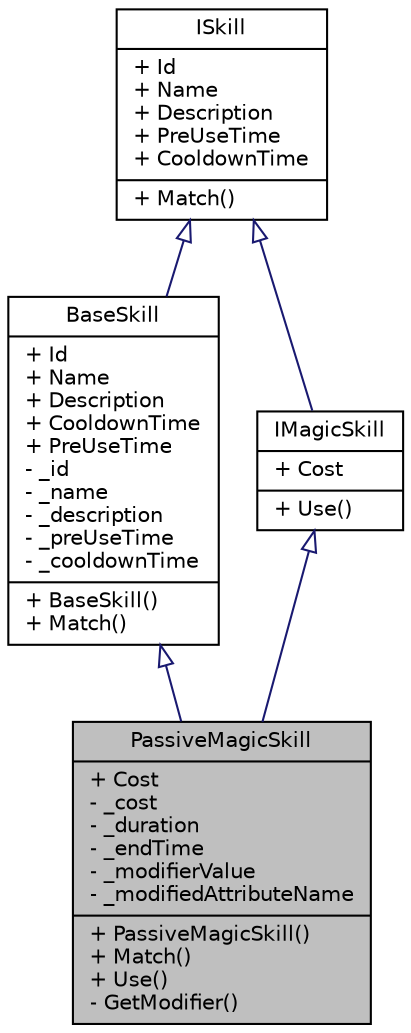 digraph "PassiveMagicSkill"
{
 // INTERACTIVE_SVG=YES
  edge [fontname="Helvetica",fontsize="10",labelfontname="Helvetica",labelfontsize="10"];
  node [fontname="Helvetica",fontsize="10",shape=record];
  Node1 [label="{PassiveMagicSkill\n|+ Cost\l- _cost\l- _duration\l- _endTime\l- _modifierValue\l- _modifiedAttributeName\l|+ PassiveMagicSkill()\l+ Match()\l+ Use()\l- GetModifier()\l}",height=0.2,width=0.4,color="black", fillcolor="grey75", style="filled" fontcolor="black"];
  Node2 -> Node1 [dir="back",color="midnightblue",fontsize="10",style="solid",arrowtail="onormal",fontname="Helvetica"];
  Node2 [label="{BaseSkill\n|+ Id\l+ Name\l+ Description\l+ CooldownTime\l+ PreUseTime\l- _id\l- _name\l- _description\l- _preUseTime\l- _cooldownTime\l|+ BaseSkill()\l+ Match()\l}",height=0.2,width=0.4,color="black", fillcolor="white", style="filled",URL="$d8/ddb/class_action_rpg_kit_1_1_core_1_1_character_1_1_skill_1_1_base_skill.xhtml",tooltip="A basic Skill implementation."];
  Node3 -> Node2 [dir="back",color="midnightblue",fontsize="10",style="solid",arrowtail="onormal",fontname="Helvetica"];
  Node3 [label="{ISkill\n|+ Id\l+ Name\l+ Description\l+ PreUseTime\l+ CooldownTime\l|+ Match()\l}",height=0.2,width=0.4,color="black", fillcolor="white", style="filled",URL="$dd/dd7/interface_action_rpg_kit_1_1_core_1_1_character_1_1_skill_1_1_i_skill.xhtml",tooltip="Interface for Skills."];
  Node4 -> Node1 [dir="back",color="midnightblue",fontsize="10",style="solid",arrowtail="onormal",fontname="Helvetica"];
  Node4 [label="{IMagicSkill\n|+ Cost\l|+ Use()\l}",height=0.2,width=0.4,color="black", fillcolor="white", style="filled",URL="$db/d74/interface_action_rpg_kit_1_1_core_1_1_character_1_1_skill_1_1_i_magic_skill.xhtml",tooltip="A magic Skill costs magic energy on each use."];
  Node3 -> Node4 [dir="back",color="midnightblue",fontsize="10",style="solid",arrowtail="onormal",fontname="Helvetica"];
}
